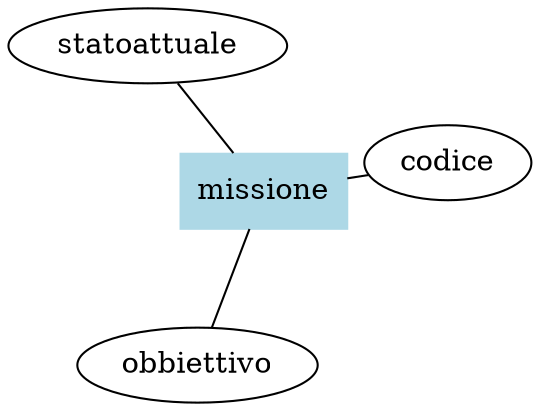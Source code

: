 graph ER {
    layout=neato;
    overlap=false;
    // Entità
    /// Missione
    missione[shape="box", style=filled, color="lightblue"];
    missione_codice[label="codice"];
    missione_obbiettivo[label="obbiettivo"];
    missione_statoattuale[label="statoattuale"];
    missione -- missione_codice;
    missione -- missione_obbiettivo;
    missione -- missione_statoattuale;
    // Relazioni
    // Varie ed Eventuali
}
